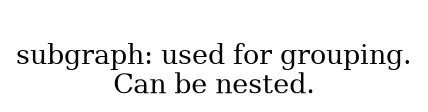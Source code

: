 @startuml
digraph G {
     
  bgcolor="transparent"
  node[style=filled color=white]
     
     
"
subgraph: used for grouping.
Can be nested.
" [shape=none fontsize=20]
}

@enduml
